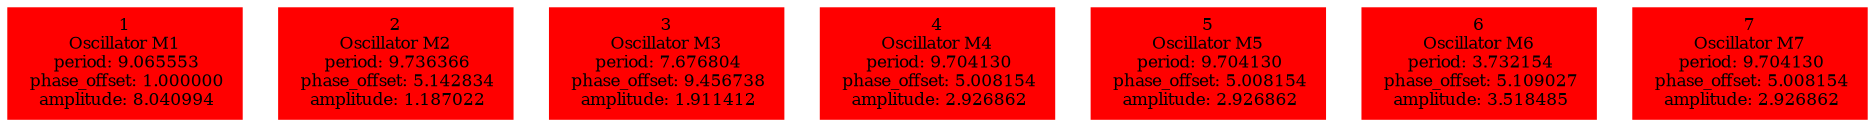  digraph g{ forcelabels=true;
1 [label=<1<BR />Oscillator M1<BR /> period: 9.065553<BR /> phase_offset: 1.000000<BR /> amplitude: 8.040994>, shape=box,color=red,style=filled,fontsize=8];2 [label=<2<BR />Oscillator M2<BR /> period: 9.736366<BR /> phase_offset: 5.142834<BR /> amplitude: 1.187022>, shape=box,color=red,style=filled,fontsize=8];3 [label=<3<BR />Oscillator M3<BR /> period: 7.676804<BR /> phase_offset: 9.456738<BR /> amplitude: 1.911412>, shape=box,color=red,style=filled,fontsize=8];4 [label=<4<BR />Oscillator M4<BR /> period: 9.704130<BR /> phase_offset: 5.008154<BR /> amplitude: 2.926862>, shape=box,color=red,style=filled,fontsize=8];5 [label=<5<BR />Oscillator M5<BR /> period: 9.704130<BR /> phase_offset: 5.008154<BR /> amplitude: 2.926862>, shape=box,color=red,style=filled,fontsize=8];6 [label=<6<BR />Oscillator M6<BR /> period: 3.732154<BR /> phase_offset: 5.109027<BR /> amplitude: 3.518485>, shape=box,color=red,style=filled,fontsize=8];7 [label=<7<BR />Oscillator M7<BR /> period: 9.704130<BR /> phase_offset: 5.008154<BR /> amplitude: 2.926862>, shape=box,color=red,style=filled,fontsize=8]; }
